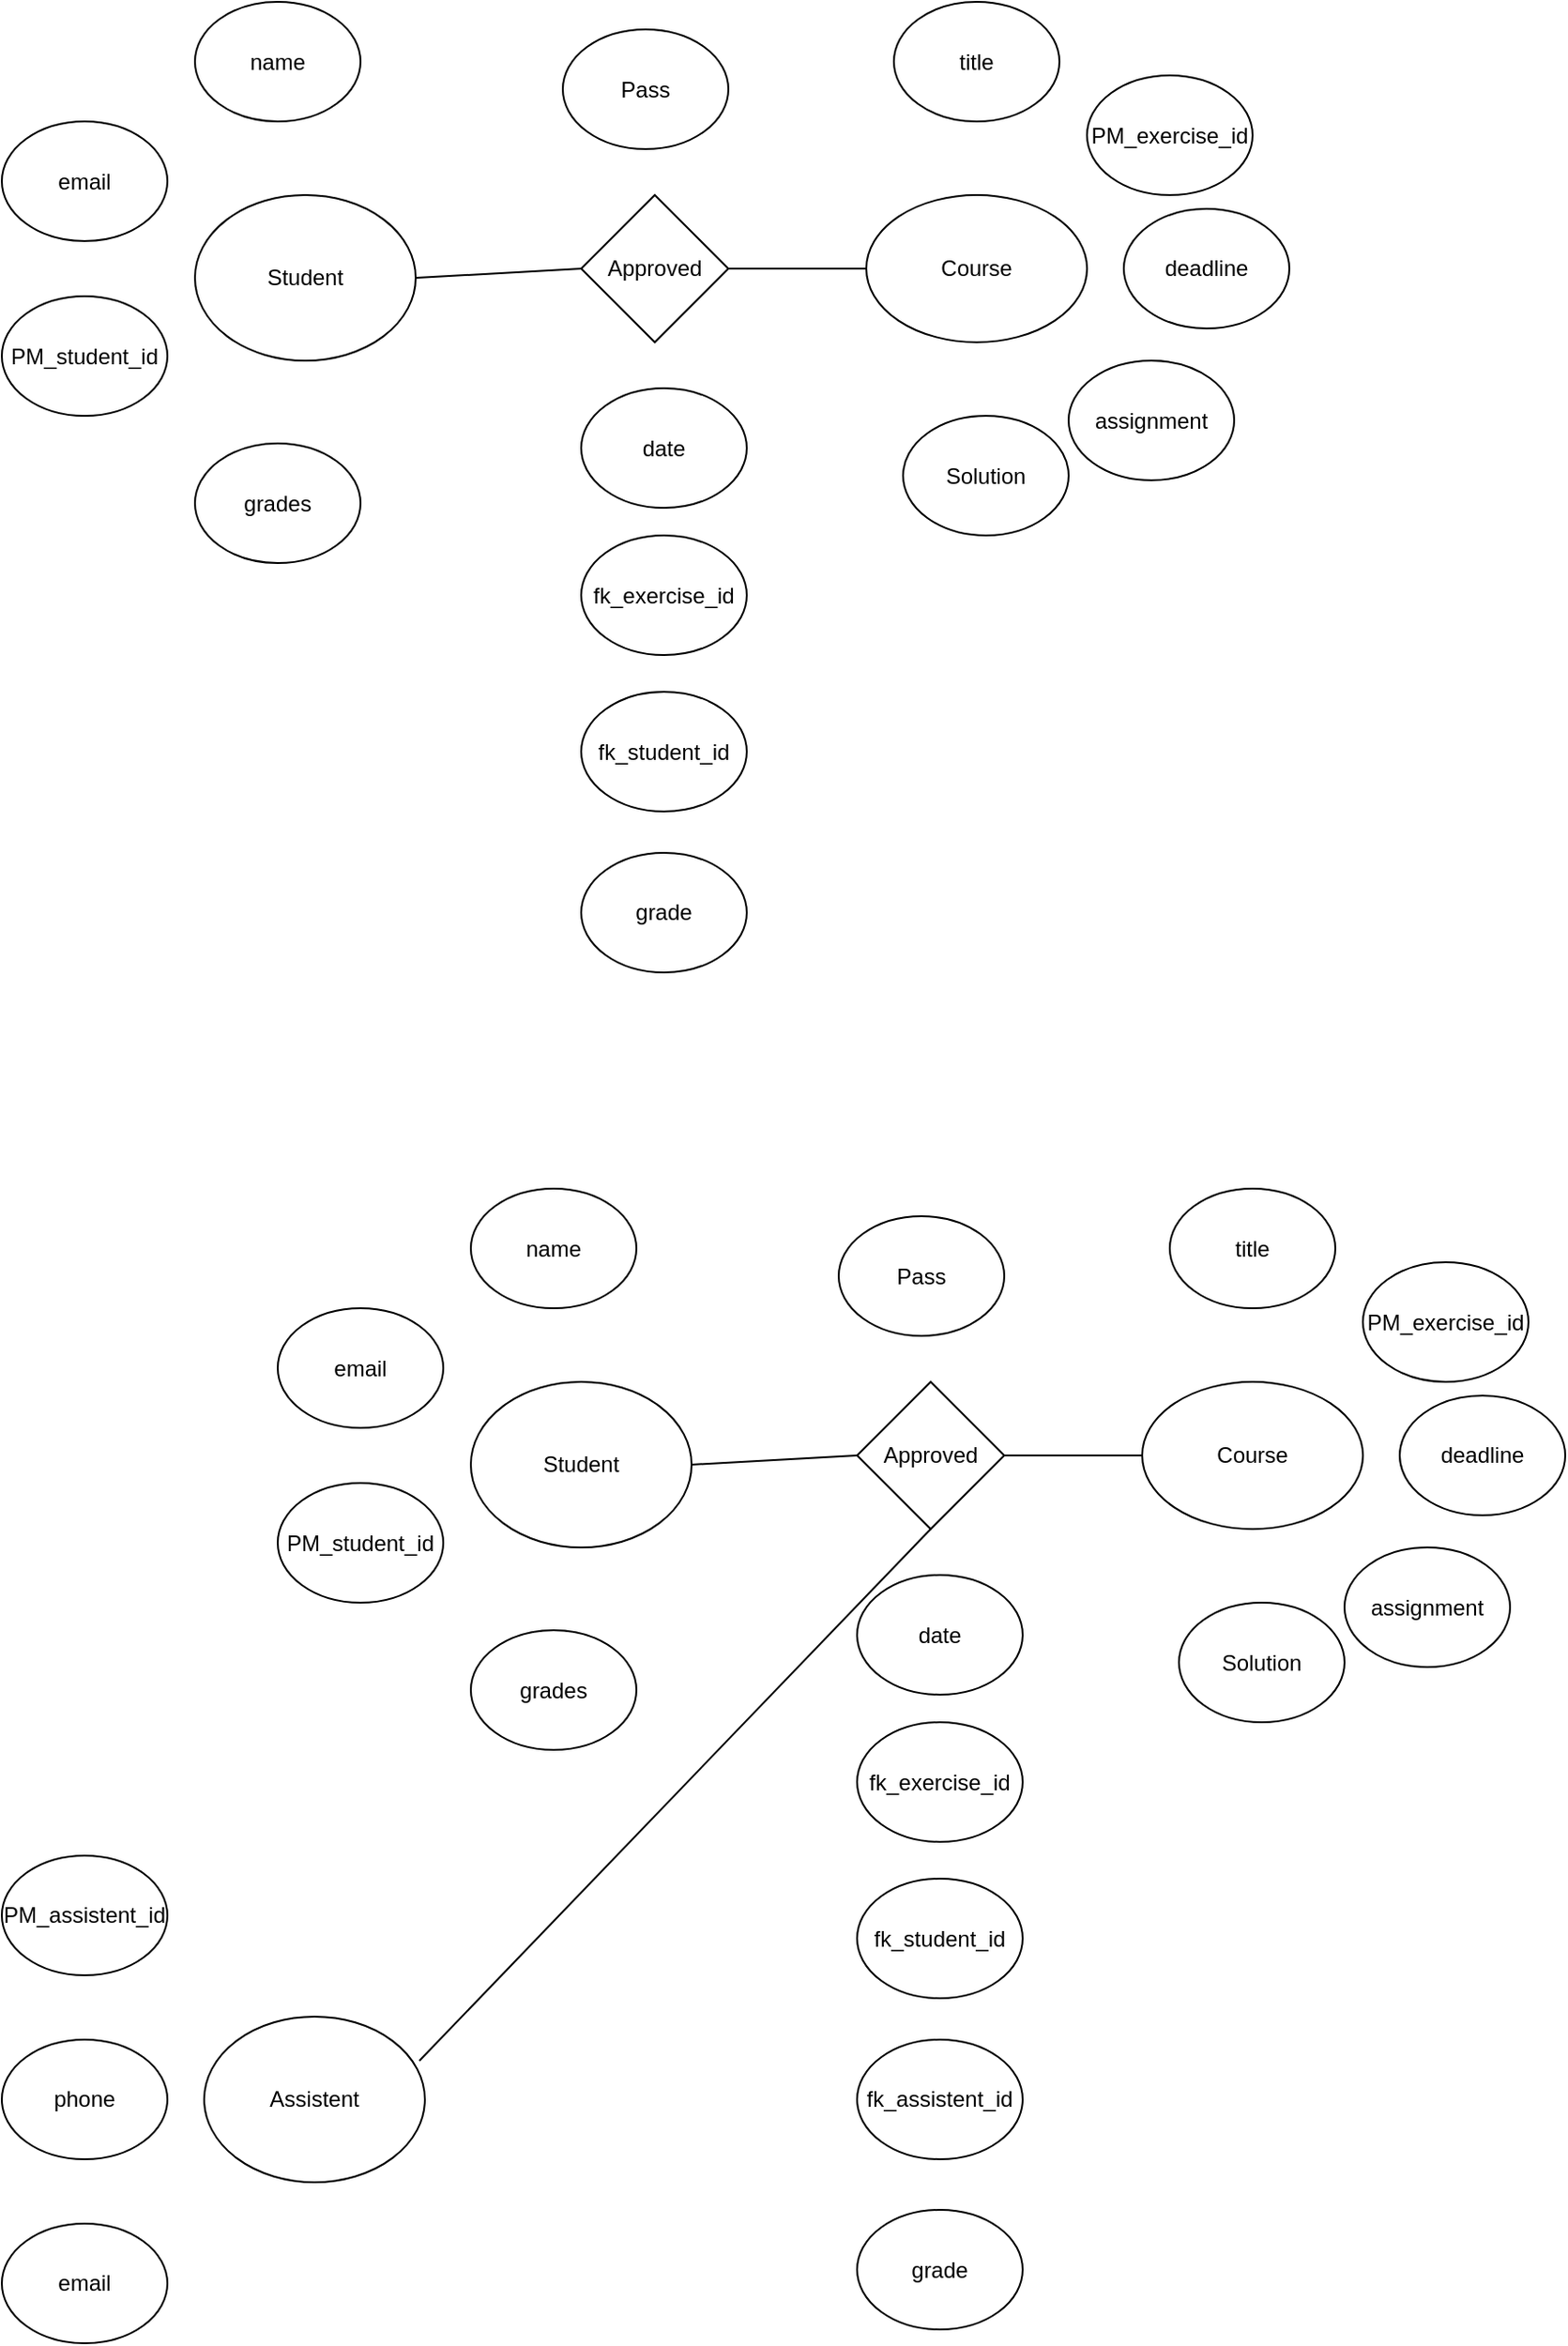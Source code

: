 <mxfile version="20.0.1" type="device"><diagram id="R2lEEEUBdFMjLlhIrx00" name="Page-1"><mxGraphModel dx="2272" dy="681" grid="1" gridSize="15" guides="1" tooltips="1" connect="1" arrows="1" fold="1" page="1" pageScale="1" pageWidth="850" pageHeight="1100" math="0" shadow="0" extFonts="Permanent Marker^https://fonts.googleapis.com/css?family=Permanent+Marker"><root><mxCell id="0"/><mxCell id="1" parent="0"/><mxCell id="YZHvydFcvjblgcfa5u8x-6" value="Course" style="ellipse;whiteSpace=wrap;html=1;" vertex="1" parent="1"><mxGeometry x="365" y="315" width="120" height="80" as="geometry"/></mxCell><mxCell id="YZHvydFcvjblgcfa5u8x-5" value="Student" style="ellipse;whiteSpace=wrap;html=1;" vertex="1" parent="1"><mxGeometry y="315" width="120" height="90" as="geometry"/></mxCell><mxCell id="YZHvydFcvjblgcfa5u8x-7" value="Approved" style="rhombus;whiteSpace=wrap;html=1;" vertex="1" parent="1"><mxGeometry x="210" y="315" width="80" height="80" as="geometry"/></mxCell><mxCell id="YZHvydFcvjblgcfa5u8x-9" value="" style="endArrow=none;html=1;rounded=0;exitX=1;exitY=0.5;exitDx=0;exitDy=0;entryX=0;entryY=0.5;entryDx=0;entryDy=0;" edge="1" parent="1" source="YZHvydFcvjblgcfa5u8x-5" target="YZHvydFcvjblgcfa5u8x-7"><mxGeometry width="50" height="50" relative="1" as="geometry"><mxPoint x="405" y="410" as="sourcePoint"/><mxPoint x="455" y="360" as="targetPoint"/></mxGeometry></mxCell><mxCell id="YZHvydFcvjblgcfa5u8x-10" value="" style="endArrow=none;html=1;rounded=0;entryX=0;entryY=0.5;entryDx=0;entryDy=0;" edge="1" parent="1" source="YZHvydFcvjblgcfa5u8x-7" target="YZHvydFcvjblgcfa5u8x-6"><mxGeometry width="50" height="50" relative="1" as="geometry"><mxPoint x="405" y="410" as="sourcePoint"/><mxPoint x="455" y="360" as="targetPoint"/></mxGeometry></mxCell><mxCell id="YZHvydFcvjblgcfa5u8x-11" value="date" style="ellipse;whiteSpace=wrap;html=1;" vertex="1" parent="1"><mxGeometry x="210" y="420" width="90" height="65" as="geometry"/></mxCell><mxCell id="YZHvydFcvjblgcfa5u8x-12" value="title" style="ellipse;whiteSpace=wrap;html=1;" vertex="1" parent="1"><mxGeometry x="380" y="210" width="90" height="65" as="geometry"/></mxCell><mxCell id="YZHvydFcvjblgcfa5u8x-13" value="PM_exercise_id" style="ellipse;whiteSpace=wrap;html=1;" vertex="1" parent="1"><mxGeometry x="485" y="250" width="90" height="65" as="geometry"/></mxCell><mxCell id="YZHvydFcvjblgcfa5u8x-14" value="PM_student_id" style="ellipse;whiteSpace=wrap;html=1;" vertex="1" parent="1"><mxGeometry x="-105" y="370" width="90" height="65" as="geometry"/></mxCell><mxCell id="YZHvydFcvjblgcfa5u8x-15" value="fk_exercise_id" style="ellipse;whiteSpace=wrap;html=1;" vertex="1" parent="1"><mxGeometry x="210" y="500" width="90" height="65" as="geometry"/></mxCell><mxCell id="YZHvydFcvjblgcfa5u8x-16" value="fk_student_id" style="ellipse;whiteSpace=wrap;html=1;" vertex="1" parent="1"><mxGeometry x="210" y="585" width="90" height="65" as="geometry"/></mxCell><mxCell id="YZHvydFcvjblgcfa5u8x-17" value="deadline" style="ellipse;whiteSpace=wrap;html=1;" vertex="1" parent="1"><mxGeometry x="505" y="322.5" width="90" height="65" as="geometry"/></mxCell><mxCell id="YZHvydFcvjblgcfa5u8x-18" value="assignment" style="ellipse;whiteSpace=wrap;html=1;" vertex="1" parent="1"><mxGeometry x="475" y="405" width="90" height="65" as="geometry"/></mxCell><mxCell id="YZHvydFcvjblgcfa5u8x-19" value="name" style="ellipse;whiteSpace=wrap;html=1;" vertex="1" parent="1"><mxGeometry y="210" width="90" height="65" as="geometry"/></mxCell><mxCell id="YZHvydFcvjblgcfa5u8x-20" value="Solution" style="ellipse;whiteSpace=wrap;html=1;" vertex="1" parent="1"><mxGeometry x="385" y="435" width="90" height="65" as="geometry"/></mxCell><mxCell id="YZHvydFcvjblgcfa5u8x-21" value="Pass" style="ellipse;whiteSpace=wrap;html=1;" vertex="1" parent="1"><mxGeometry x="200" y="225" width="90" height="65" as="geometry"/></mxCell><mxCell id="YZHvydFcvjblgcfa5u8x-23" value="fk_assistent_id" style="ellipse;whiteSpace=wrap;html=1;" vertex="1" parent="1"><mxGeometry x="360" y="1317.5" width="90" height="65" as="geometry"/></mxCell><mxCell id="YZHvydFcvjblgcfa5u8x-25" value="email" style="ellipse;whiteSpace=wrap;html=1;" vertex="1" parent="1"><mxGeometry x="-105" y="275" width="90" height="65" as="geometry"/></mxCell><mxCell id="YZHvydFcvjblgcfa5u8x-27" value="grades" style="ellipse;whiteSpace=wrap;html=1;" vertex="1" parent="1"><mxGeometry y="450" width="90" height="65" as="geometry"/></mxCell><mxCell id="YZHvydFcvjblgcfa5u8x-33" value="grade" style="ellipse;whiteSpace=wrap;html=1;" vertex="1" parent="1"><mxGeometry x="210" y="672.5" width="90" height="65" as="geometry"/></mxCell><mxCell id="YZHvydFcvjblgcfa5u8x-34" value="Course" style="ellipse;whiteSpace=wrap;html=1;" vertex="1" parent="1"><mxGeometry x="515" y="960" width="120" height="80" as="geometry"/></mxCell><mxCell id="YZHvydFcvjblgcfa5u8x-35" value="Student" style="ellipse;whiteSpace=wrap;html=1;" vertex="1" parent="1"><mxGeometry x="150" y="960" width="120" height="90" as="geometry"/></mxCell><mxCell id="YZHvydFcvjblgcfa5u8x-36" value="Approved" style="rhombus;whiteSpace=wrap;html=1;" vertex="1" parent="1"><mxGeometry x="360" y="960" width="80" height="80" as="geometry"/></mxCell><mxCell id="YZHvydFcvjblgcfa5u8x-37" value="" style="endArrow=none;html=1;rounded=0;exitX=1;exitY=0.5;exitDx=0;exitDy=0;entryX=0;entryY=0.5;entryDx=0;entryDy=0;" edge="1" parent="1" source="YZHvydFcvjblgcfa5u8x-35" target="YZHvydFcvjblgcfa5u8x-36"><mxGeometry width="50" height="50" relative="1" as="geometry"><mxPoint x="555" y="1055" as="sourcePoint"/><mxPoint x="605" y="1005" as="targetPoint"/></mxGeometry></mxCell><mxCell id="YZHvydFcvjblgcfa5u8x-38" value="" style="endArrow=none;html=1;rounded=0;entryX=0;entryY=0.5;entryDx=0;entryDy=0;" edge="1" parent="1" source="YZHvydFcvjblgcfa5u8x-36" target="YZHvydFcvjblgcfa5u8x-34"><mxGeometry width="50" height="50" relative="1" as="geometry"><mxPoint x="555" y="1055" as="sourcePoint"/><mxPoint x="605" y="1005" as="targetPoint"/></mxGeometry></mxCell><mxCell id="YZHvydFcvjblgcfa5u8x-39" value="date" style="ellipse;whiteSpace=wrap;html=1;" vertex="1" parent="1"><mxGeometry x="360" y="1065" width="90" height="65" as="geometry"/></mxCell><mxCell id="YZHvydFcvjblgcfa5u8x-40" value="title" style="ellipse;whiteSpace=wrap;html=1;" vertex="1" parent="1"><mxGeometry x="530" y="855" width="90" height="65" as="geometry"/></mxCell><mxCell id="YZHvydFcvjblgcfa5u8x-41" value="PM_exercise_id" style="ellipse;whiteSpace=wrap;html=1;" vertex="1" parent="1"><mxGeometry x="635" y="895" width="90" height="65" as="geometry"/></mxCell><mxCell id="YZHvydFcvjblgcfa5u8x-42" value="PM_student_id" style="ellipse;whiteSpace=wrap;html=1;" vertex="1" parent="1"><mxGeometry x="45" y="1015" width="90" height="65" as="geometry"/></mxCell><mxCell id="YZHvydFcvjblgcfa5u8x-43" value="fk_exercise_id" style="ellipse;whiteSpace=wrap;html=1;" vertex="1" parent="1"><mxGeometry x="360" y="1145" width="90" height="65" as="geometry"/></mxCell><mxCell id="YZHvydFcvjblgcfa5u8x-44" value="fk_student_id" style="ellipse;whiteSpace=wrap;html=1;" vertex="1" parent="1"><mxGeometry x="360" y="1230" width="90" height="65" as="geometry"/></mxCell><mxCell id="YZHvydFcvjblgcfa5u8x-45" value="deadline" style="ellipse;whiteSpace=wrap;html=1;" vertex="1" parent="1"><mxGeometry x="655" y="967.5" width="90" height="65" as="geometry"/></mxCell><mxCell id="YZHvydFcvjblgcfa5u8x-46" value="assignment" style="ellipse;whiteSpace=wrap;html=1;" vertex="1" parent="1"><mxGeometry x="625" y="1050" width="90" height="65" as="geometry"/></mxCell><mxCell id="YZHvydFcvjblgcfa5u8x-47" value="name" style="ellipse;whiteSpace=wrap;html=1;" vertex="1" parent="1"><mxGeometry x="150" y="855" width="90" height="65" as="geometry"/></mxCell><mxCell id="YZHvydFcvjblgcfa5u8x-48" value="Solution" style="ellipse;whiteSpace=wrap;html=1;" vertex="1" parent="1"><mxGeometry x="535" y="1080" width="90" height="65" as="geometry"/></mxCell><mxCell id="YZHvydFcvjblgcfa5u8x-49" value="Pass" style="ellipse;whiteSpace=wrap;html=1;" vertex="1" parent="1"><mxGeometry x="350" y="870" width="90" height="65" as="geometry"/></mxCell><mxCell id="YZHvydFcvjblgcfa5u8x-50" value="email" style="ellipse;whiteSpace=wrap;html=1;" vertex="1" parent="1"><mxGeometry x="45" y="920" width="90" height="65" as="geometry"/></mxCell><mxCell id="YZHvydFcvjblgcfa5u8x-52" value="grades" style="ellipse;whiteSpace=wrap;html=1;" vertex="1" parent="1"><mxGeometry x="150" y="1095" width="90" height="65" as="geometry"/></mxCell><mxCell id="YZHvydFcvjblgcfa5u8x-53" value="grade" style="ellipse;whiteSpace=wrap;html=1;" vertex="1" parent="1"><mxGeometry x="360" y="1410" width="90" height="65" as="geometry"/></mxCell><mxCell id="YZHvydFcvjblgcfa5u8x-54" value="Assistent" style="ellipse;whiteSpace=wrap;html=1;" vertex="1" parent="1"><mxGeometry x="5" y="1305" width="120" height="90" as="geometry"/></mxCell><mxCell id="YZHvydFcvjblgcfa5u8x-55" style="edgeStyle=orthogonalEdgeStyle;rounded=0;orthogonalLoop=1;jettySize=auto;html=1;exitX=0.5;exitY=0;exitDx=0;exitDy=0;" edge="1" parent="1" source="YZHvydFcvjblgcfa5u8x-56"><mxGeometry relative="1" as="geometry"><mxPoint x="-60" y="1432.5" as="targetPoint"/></mxGeometry></mxCell><mxCell id="YZHvydFcvjblgcfa5u8x-56" value="email" style="ellipse;whiteSpace=wrap;html=1;" vertex="1" parent="1"><mxGeometry x="-105" y="1417.5" width="90" height="65" as="geometry"/></mxCell><mxCell id="YZHvydFcvjblgcfa5u8x-57" value="PM_assistent_id" style="ellipse;whiteSpace=wrap;html=1;" vertex="1" parent="1"><mxGeometry x="-105" y="1217.5" width="90" height="65" as="geometry"/></mxCell><mxCell id="YZHvydFcvjblgcfa5u8x-58" value="phone" style="ellipse;whiteSpace=wrap;html=1;" vertex="1" parent="1"><mxGeometry x="-105" y="1317.5" width="90" height="65" as="geometry"/></mxCell><mxCell id="YZHvydFcvjblgcfa5u8x-60" value="" style="endArrow=none;html=1;rounded=0;entryX=0.5;entryY=1;entryDx=0;entryDy=0;exitX=0.975;exitY=0.267;exitDx=0;exitDy=0;exitPerimeter=0;" edge="1" parent="1" source="YZHvydFcvjblgcfa5u8x-54" target="YZHvydFcvjblgcfa5u8x-36"><mxGeometry width="50" height="50" relative="1" as="geometry"><mxPoint x="405" y="1235" as="sourcePoint"/><mxPoint x="455" y="1185" as="targetPoint"/></mxGeometry></mxCell></root></mxGraphModel></diagram></mxfile>